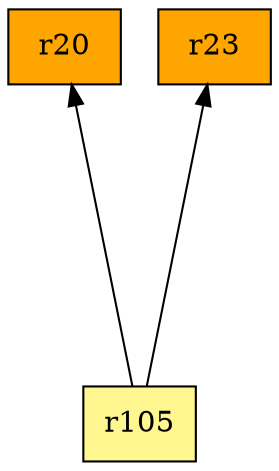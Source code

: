 digraph G {
rankdir=BT;ranksep="2.0";
"r20" [shape=record,fillcolor=orange,style=filled,label="{r20}"];
"r105" [shape=record,fillcolor=khaki1,style=filled,label="{r105}"];
"r23" [shape=record,fillcolor=orange,style=filled,label="{r23}"];
"r105" -> "r20"
"r105" -> "r23"
}